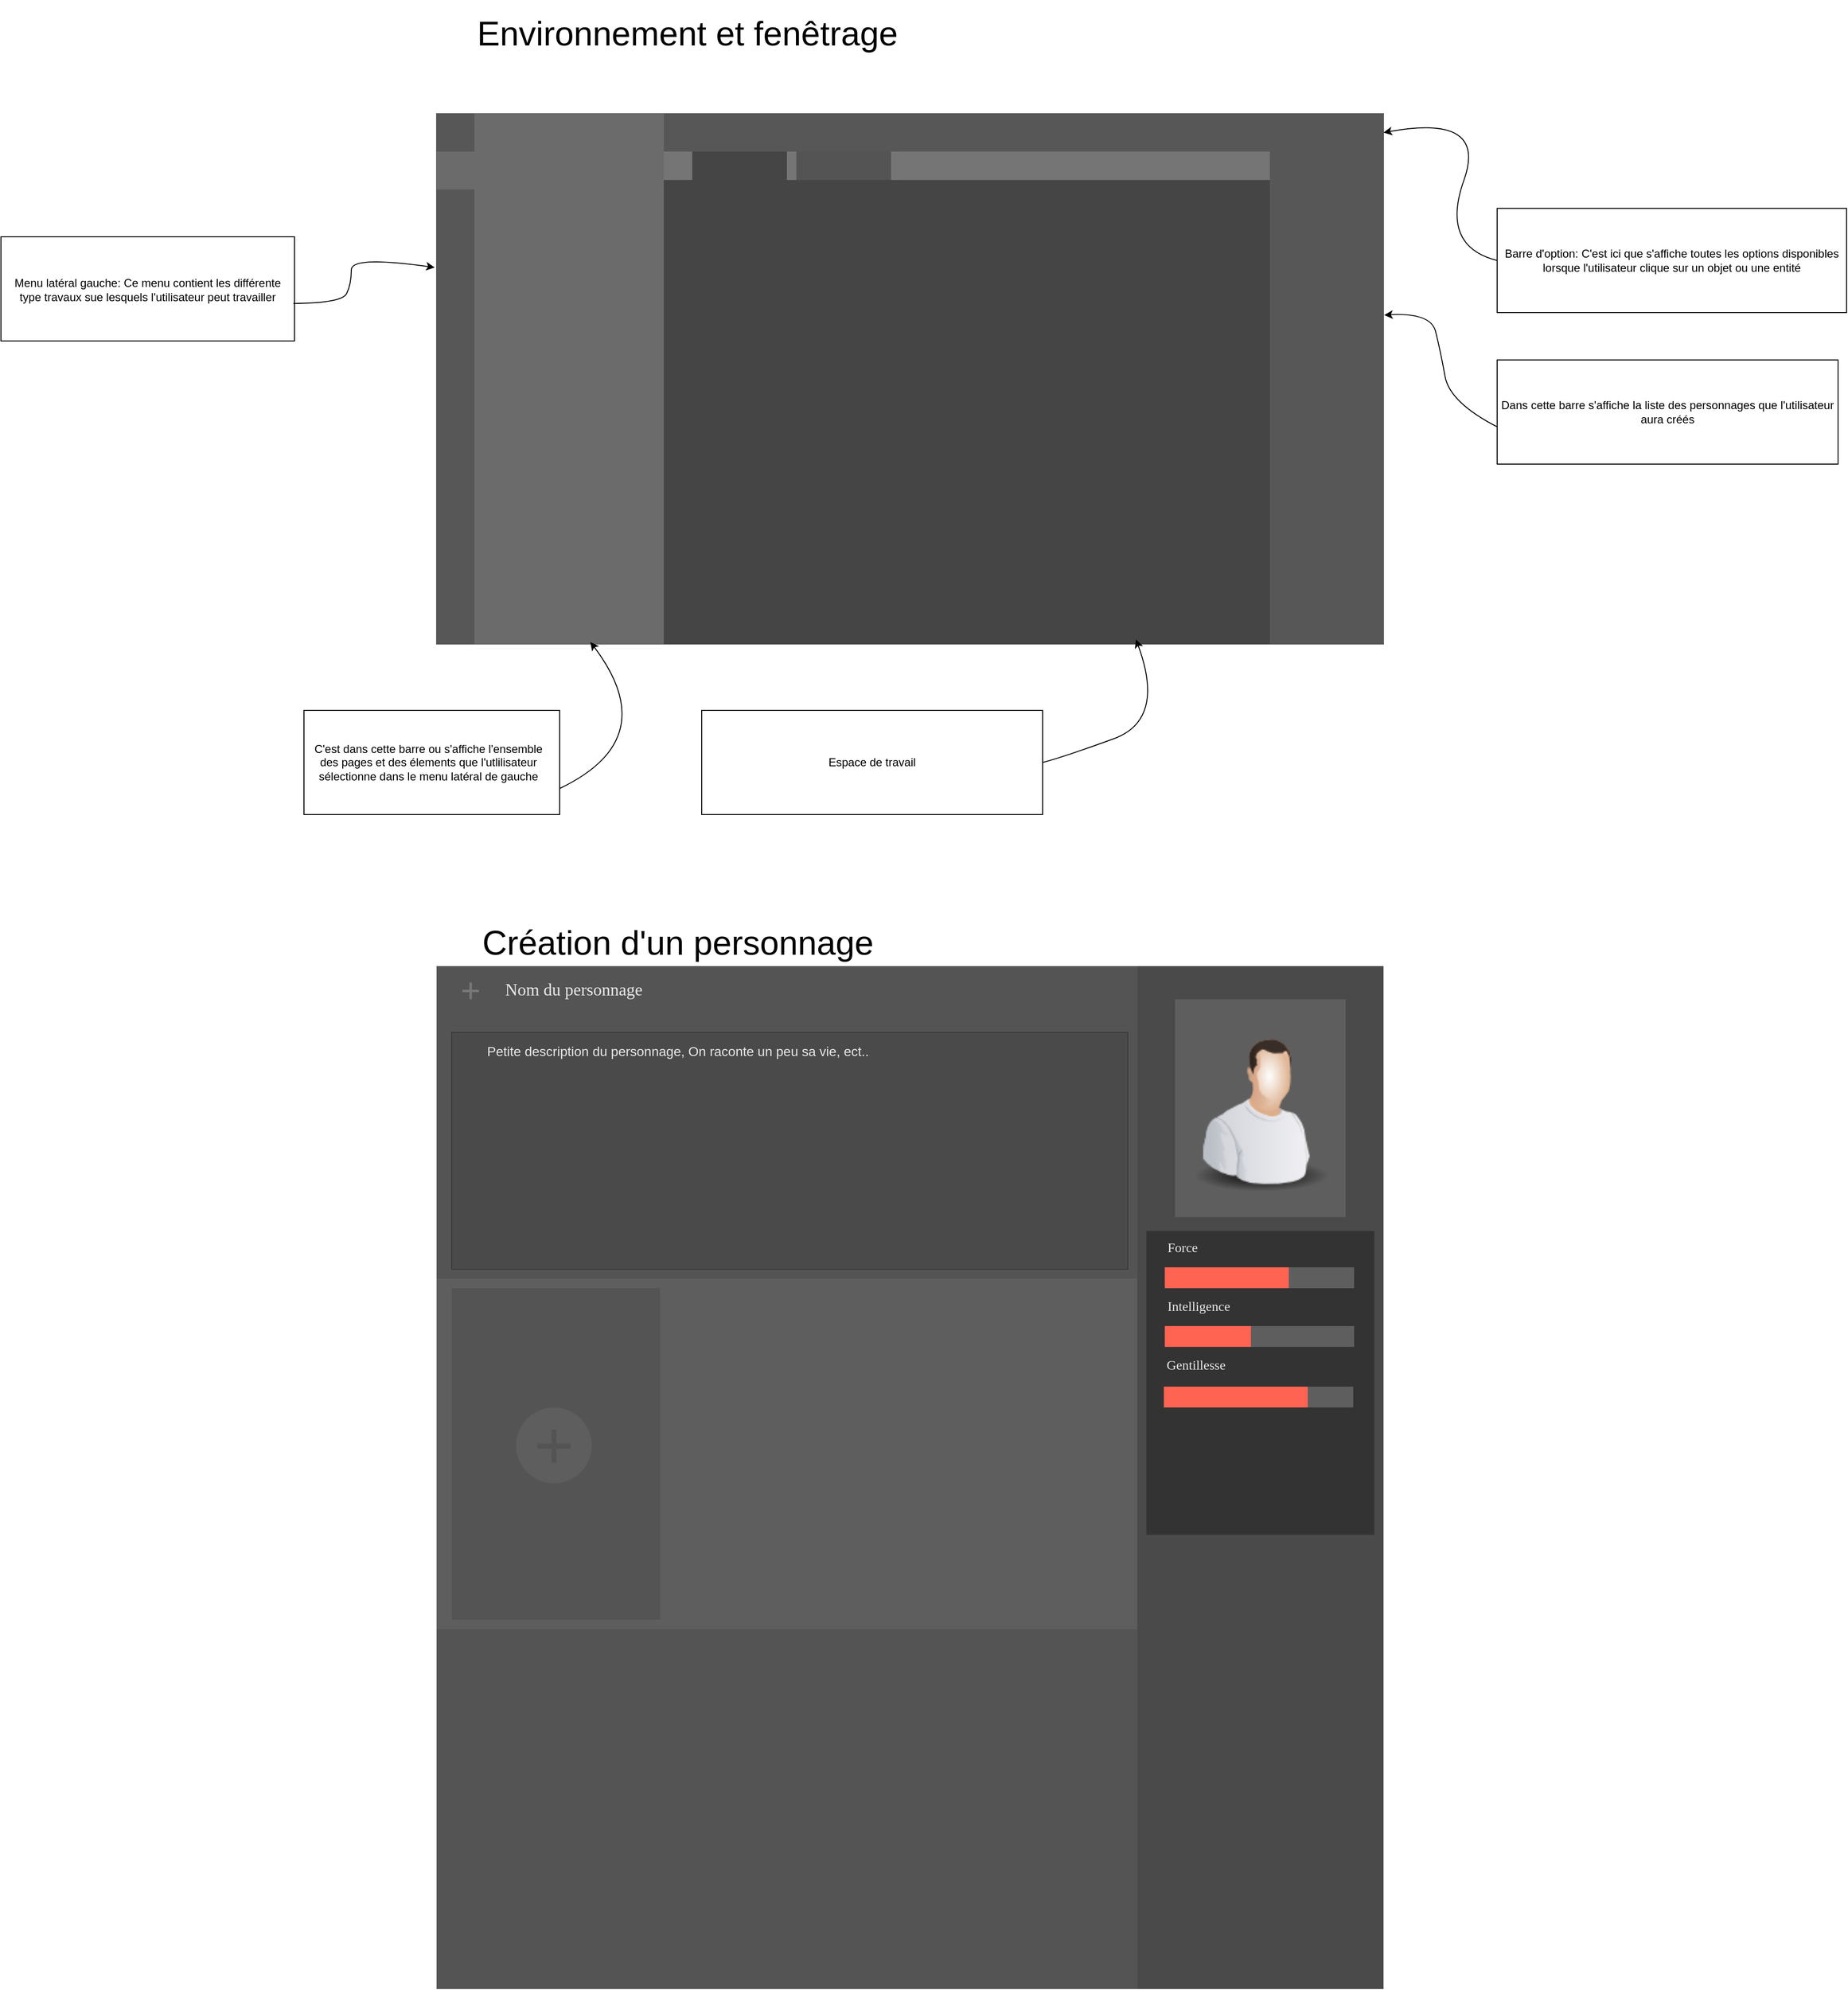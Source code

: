 <mxfile version="13.2.4" type="device" pages="2"><diagram id="NhR0tmmE2QeOGZkG1duh" name="Page-1"><mxGraphModel dx="2557" dy="2181" grid="1" gridSize="10" guides="1" tooltips="1" connect="1" arrows="1" fold="1" page="1" pageScale="1" pageWidth="827" pageHeight="1169" math="0" shadow="0"><root><mxCell id="0"/><mxCell id="1" parent="0"/><mxCell id="K31U8WOCR6UVMDyarKvv-1" value="&lt;font style=&quot;font-size: 36px&quot;&gt;Environnement et fenêtrage&lt;/font&gt;" style="text;html=1;strokeColor=none;fillColor=none;align=center;verticalAlign=middle;whiteSpace=wrap;rounded=0;fontSize=15;" parent="1" vertex="1"><mxGeometry x="-30" y="-900" width="530" height="70" as="geometry"/></mxCell><mxCell id="K31U8WOCR6UVMDyarKvv-19" value="" style="rounded=0;whiteSpace=wrap;html=1;fillColor=#858585;strokeColor=#666666;fontColor=#333333;" parent="1" vertex="1"><mxGeometry x="-30" y="-780" width="1000" height="560" as="geometry"/></mxCell><mxCell id="K31U8WOCR6UVMDyarKvv-23" value="" style="rounded=0;whiteSpace=wrap;html=1;fillColor=#575757;strokeColor=none;" parent="1" vertex="1"><mxGeometry x="-30" y="-780" width="40" height="560" as="geometry"/></mxCell><mxCell id="K31U8WOCR6UVMDyarKvv-25" value="" style="rounded=0;whiteSpace=wrap;html=1;fillColor=#6B6B6B;strokeColor=none;" parent="1" vertex="1"><mxGeometry x="10" y="-780" width="200" height="560" as="geometry"/></mxCell><mxCell id="K31U8WOCR6UVMDyarKvv-27" value="" style="rounded=0;whiteSpace=wrap;html=1;fillColor=#575757;strokeColor=none;" parent="1" vertex="1"><mxGeometry x="210" y="-780" width="760" height="40" as="geometry"/></mxCell><mxCell id="K31U8WOCR6UVMDyarKvv-28" value="" style="whiteSpace=wrap;html=1;aspect=fixed;fillColor=#6B6B6B;strokeColor=none;" parent="1" vertex="1"><mxGeometry x="-30" y="-740" width="40" height="40" as="geometry"/></mxCell><mxCell id="K31U8WOCR6UVMDyarKvv-29" value="" style="rounded=0;whiteSpace=wrap;html=1;fillColor=#575757;strokeColor=none;" parent="1" vertex="1"><mxGeometry x="850" y="-740" width="120" height="520" as="geometry"/></mxCell><mxCell id="K31U8WOCR6UVMDyarKvv-30" value="" style="rounded=0;whiteSpace=wrap;html=1;fillColor=#757575;strokeColor=none;" parent="1" vertex="1"><mxGeometry x="210" y="-740" width="640" height="30" as="geometry"/></mxCell><mxCell id="K31U8WOCR6UVMDyarKvv-31" value="" style="rounded=0;whiteSpace=wrap;html=1;fillColor=#454545;strokeColor=none;" parent="1" vertex="1"><mxGeometry x="210" y="-710" width="640" height="490" as="geometry"/></mxCell><mxCell id="K31U8WOCR6UVMDyarKvv-32" value="" style="rounded=0;whiteSpace=wrap;html=1;fillColor=#454545;strokeColor=none;" parent="1" vertex="1"><mxGeometry x="240" y="-740" width="100" height="30" as="geometry"/></mxCell><mxCell id="K31U8WOCR6UVMDyarKvv-33" value="" style="rounded=0;whiteSpace=wrap;html=1;fillColor=#545454;strokeColor=none;" parent="1" vertex="1"><mxGeometry x="350" y="-740" width="100" height="30" as="geometry"/></mxCell><mxCell id="K31U8WOCR6UVMDyarKvv-34" value="" style="curved=1;endArrow=classic;html=1;entryX=0.612;entryY=0.996;entryDx=0;entryDy=0;entryPerimeter=0;exitX=1;exitY=0.75;exitDx=0;exitDy=0;" parent="1" source="K31U8WOCR6UVMDyarKvv-35" target="K31U8WOCR6UVMDyarKvv-25" edge="1"><mxGeometry width="50" height="50" relative="1" as="geometry"><mxPoint x="140" y="-70" as="sourcePoint"/><mxPoint x="480" y="-310" as="targetPoint"/><Array as="points"><mxPoint x="210" y="-120"/></Array></mxGeometry></mxCell><mxCell id="K31U8WOCR6UVMDyarKvv-35" value="C'est dans cette barre ou s'affiche l'ensemble des pages et des élements que l'utlilisateur sélectionne dans le menu latéral de gauche" style="rounded=0;whiteSpace=wrap;html=1;spacingRight=7;" parent="1" vertex="1"><mxGeometry x="-170" y="-150" width="270" height="110" as="geometry"/></mxCell><mxCell id="K31U8WOCR6UVMDyarKvv-36" value="Menu latéral gauche: Ce menu contient les différente type travaux sue lesquels l'utilisateur peut travailler" style="rounded=0;whiteSpace=wrap;html=1;spacingTop=2;spacingLeft=6;spacingBottom=1;spacingRight=6;" parent="1" vertex="1"><mxGeometry x="-490" y="-650" width="310" height="110" as="geometry"/></mxCell><mxCell id="K31U8WOCR6UVMDyarKvv-37" value="" style="curved=1;endArrow=classic;html=1;entryX=-0.05;entryY=0.29;entryDx=0;entryDy=0;entryPerimeter=0;exitX=0.996;exitY=0.64;exitDx=0;exitDy=0;exitPerimeter=0;" parent="1" source="K31U8WOCR6UVMDyarKvv-36" target="K31U8WOCR6UVMDyarKvv-23" edge="1"><mxGeometry width="50" height="50" relative="1" as="geometry"><mxPoint x="-170" y="-580" as="sourcePoint"/><mxPoint x="-130" y="-630" as="targetPoint"/><Array as="points"><mxPoint x="-130" y="-580"/><mxPoint x="-120" y="-600"/><mxPoint x="-120" y="-630"/></Array></mxGeometry></mxCell><mxCell id="K31U8WOCR6UVMDyarKvv-38" value="Barre d'option: C'est ici que s'affiche toutes les options disponibles lorsque l'utilisateur clique sur un objet ou une entité" style="rounded=0;whiteSpace=wrap;html=1;" parent="1" vertex="1"><mxGeometry x="1090" y="-680" width="369" height="110" as="geometry"/></mxCell><mxCell id="K31U8WOCR6UVMDyarKvv-40" value="" style="curved=1;endArrow=classic;html=1;entryX=1;entryY=0.5;entryDx=0;entryDy=0;exitX=0;exitY=0.5;exitDx=0;exitDy=0;" parent="1" source="K31U8WOCR6UVMDyarKvv-38" target="K31U8WOCR6UVMDyarKvv-27" edge="1"><mxGeometry width="50" height="50" relative="1" as="geometry"><mxPoint x="1030" y="-660" as="sourcePoint"/><mxPoint x="1080" y="-710" as="targetPoint"/><Array as="points"><mxPoint x="1030" y="-640"/><mxPoint x="1080" y="-780"/></Array></mxGeometry></mxCell><mxCell id="K31U8WOCR6UVMDyarKvv-42" value="Dans cette barre s'affiche la liste des personnages que l'utilisateur aura créés" style="rounded=0;whiteSpace=wrap;html=1;" parent="1" vertex="1"><mxGeometry x="1090" y="-520" width="360" height="110" as="geometry"/></mxCell><mxCell id="K31U8WOCR6UVMDyarKvv-43" value="" style="curved=1;endArrow=classic;html=1;entryX=1.006;entryY=0.332;entryDx=0;entryDy=0;entryPerimeter=0;exitX=0.001;exitY=0.644;exitDx=0;exitDy=0;exitPerimeter=0;" parent="1" source="K31U8WOCR6UVMDyarKvv-42" target="K31U8WOCR6UVMDyarKvv-29" edge="1"><mxGeometry width="50" height="50" relative="1" as="geometry"><mxPoint x="1020" y="-520" as="sourcePoint"/><mxPoint x="1070" y="-570" as="targetPoint"/><Array as="points"><mxPoint x="1040" y="-475"/><mxPoint x="1030" y="-530"/><mxPoint x="1020" y="-570"/></Array></mxGeometry></mxCell><mxCell id="K31U8WOCR6UVMDyarKvv-44" value="Espace de travail" style="rounded=0;whiteSpace=wrap;html=1;" parent="1" vertex="1"><mxGeometry x="250" y="-150" width="360" height="110" as="geometry"/></mxCell><mxCell id="K31U8WOCR6UVMDyarKvv-45" value="" style="curved=1;endArrow=classic;html=1;exitX=1;exitY=0.5;exitDx=0;exitDy=0;entryX=0.779;entryY=0.99;entryDx=0;entryDy=0;entryPerimeter=0;" parent="1" source="K31U8WOCR6UVMDyarKvv-44" target="K31U8WOCR6UVMDyarKvv-31" edge="1"><mxGeometry width="50" height="50" relative="1" as="geometry"><mxPoint x="660" y="-120" as="sourcePoint"/><mxPoint x="710" y="-170" as="targetPoint"/><Array as="points"><mxPoint x="630" y="-100"/><mxPoint x="740" y="-140"/></Array></mxGeometry></mxCell><mxCell id="K31U8WOCR6UVMDyarKvv-47" value="&lt;font style=&quot;font-size: 36px&quot;&gt;Création d'un personnage&amp;nbsp;&lt;/font&gt;" style="text;html=1;strokeColor=none;fillColor=none;align=center;verticalAlign=middle;whiteSpace=wrap;rounded=0;" parent="1" vertex="1"><mxGeometry x="10" y="70" width="440" height="50" as="geometry"/></mxCell><mxCell id="K31U8WOCR6UVMDyarKvv-48" value="" style="rounded=0;whiteSpace=wrap;html=1;fillColor=#545454;gradientColor=none;strokeColor=none;" parent="1" vertex="1"><mxGeometry x="-30" y="120" width="1000" height="1080" as="geometry"/></mxCell><mxCell id="K31U8WOCR6UVMDyarKvv-49" value="&lt;font style=&quot;font-size: 18px&quot; color=&quot;#e8e8e8&quot; face=&quot;Verdana&quot;&gt;Nom du personnage&lt;/font&gt;" style="text;html=1;strokeColor=none;fillColor=none;align=center;verticalAlign=middle;whiteSpace=wrap;rounded=0;fontFamily=Calibri;" parent="1" vertex="1"><mxGeometry x="10" y="135" width="210" height="20" as="geometry"/></mxCell><mxCell id="K31U8WOCR6UVMDyarKvv-51" value="" style="rounded=0;whiteSpace=wrap;html=1;fillColor=#5E5E5E;gradientColor=none;strokeColor=none;" parent="1" vertex="1"><mxGeometry x="-30" y="450" width="740" height="370" as="geometry"/></mxCell><mxCell id="K31U8WOCR6UVMDyarKvv-52" value="" style="rounded=0;whiteSpace=wrap;html=1;fillColor=#545454;gradientColor=none;strokeColor=none;" parent="1" vertex="1"><mxGeometry x="-14" y="460" width="220" height="350" as="geometry"/></mxCell><mxCell id="K31U8WOCR6UVMDyarKvv-53" value="&lt;font style=&quot;font-size: 72px&quot; color=&quot;#545454&quot;&gt;+&lt;/font&gt;" style="ellipse;whiteSpace=wrap;html=1;fillColor=#5E5E5E;gradientColor=none;strokeColor=none;" parent="1" vertex="1"><mxGeometry x="54" y="586" width="80" height="80" as="geometry"/></mxCell><mxCell id="K31U8WOCR6UVMDyarKvv-54" value="" style="rounded=0;whiteSpace=wrap;html=1;fillColor=#4A4A4A;gradientColor=none;strokeColor=none;" parent="1" vertex="1"><mxGeometry x="710" y="120" width="260" height="1080" as="geometry"/></mxCell><mxCell id="K31U8WOCR6UVMDyarKvv-55" value="&lt;font style=&quot;font-size: 36px&quot; color=&quot;#787878&quot;&gt;+&lt;/font&gt;" style="text;html=1;strokeColor=none;fillColor=none;align=center;verticalAlign=middle;whiteSpace=wrap;rounded=0;" parent="1" vertex="1"><mxGeometry x="-14" y="130" width="40" height="30" as="geometry"/></mxCell><mxCell id="K31U8WOCR6UVMDyarKvv-57" value="" style="rounded=0;whiteSpace=wrap;html=1;fillColor=#4A4A4A;gradientColor=none;strokeColor=#383838;glass=0;comic=0;shadow=0;align=left;" parent="1" vertex="1"><mxGeometry x="-14" y="190" width="714" height="250" as="geometry"/></mxCell><mxCell id="K31U8WOCR6UVMDyarKvv-58" value="" style="rounded=0;whiteSpace=wrap;html=1;fillColor=#5E5E5E;gradientColor=none;strokeColor=none;" parent="1" vertex="1"><mxGeometry x="750" y="155" width="180" height="230" as="geometry"/></mxCell><mxCell id="K31U8WOCR6UVMDyarKvv-72" value="" style="rounded=0;whiteSpace=wrap;html=1;shadow=0;glass=0;comic=0;strokeColor=#383838;fillColor=#333333;gradientColor=none;" parent="1" vertex="1"><mxGeometry x="720" y="400" width="240" height="320" as="geometry"/></mxCell><mxCell id="K31U8WOCR6UVMDyarKvv-73" value="&lt;font style=&quot;font-size: 14px&quot; color=&quot;#e8e8e8&quot; face=&quot;Verdana&quot;&gt;Force&lt;/font&gt;" style="text;html=1;strokeColor=none;fillColor=none;align=left;verticalAlign=middle;whiteSpace=wrap;rounded=0;fontFamily=Calibri;" parent="1" vertex="1"><mxGeometry x="740" y="408" width="200" height="20" as="geometry"/></mxCell><mxCell id="K31U8WOCR6UVMDyarKvv-74" value="" style="rounded=0;whiteSpace=wrap;html=1;fillColor=#5E5E5E;gradientColor=none;strokeColor=none;" parent="1" vertex="1"><mxGeometry x="739" y="438" width="200" height="22" as="geometry"/></mxCell><mxCell id="K31U8WOCR6UVMDyarKvv-75" value="" style="rounded=0;whiteSpace=wrap;html=1;fillColor=#FF6352;gradientColor=none;strokeColor=none;" parent="1" vertex="1"><mxGeometry x="739" y="438" width="131" height="22" as="geometry"/></mxCell><mxCell id="K31U8WOCR6UVMDyarKvv-79" value="" style="rounded=0;whiteSpace=wrap;html=1;fillColor=#5E5E5E;gradientColor=none;strokeColor=none;" parent="1" vertex="1"><mxGeometry x="739" y="500" width="200" height="22" as="geometry"/></mxCell><mxCell id="K31U8WOCR6UVMDyarKvv-80" value="" style="rounded=0;whiteSpace=wrap;html=1;fillColor=#FF6352;gradientColor=none;strokeColor=none;" parent="1" vertex="1"><mxGeometry x="739" y="500" width="91" height="22" as="geometry"/></mxCell><mxCell id="K31U8WOCR6UVMDyarKvv-81" value="&lt;font style=&quot;font-size: 14px&quot; color=&quot;#e8e8e8&quot; face=&quot;Verdana&quot;&gt;Intelligence&lt;/font&gt;" style="text;html=1;strokeColor=none;fillColor=none;align=left;verticalAlign=middle;whiteSpace=wrap;rounded=0;fontFamily=Calibri;" parent="1" vertex="1"><mxGeometry x="740" y="470" width="200" height="20" as="geometry"/></mxCell><mxCell id="K31U8WOCR6UVMDyarKvv-82" value="" style="rounded=0;whiteSpace=wrap;html=1;fillColor=#5E5E5E;gradientColor=none;strokeColor=none;" parent="1" vertex="1"><mxGeometry x="738" y="564" width="200" height="22" as="geometry"/></mxCell><mxCell id="K31U8WOCR6UVMDyarKvv-83" value="" style="rounded=0;whiteSpace=wrap;html=1;fillColor=#FF6352;gradientColor=none;strokeColor=none;" parent="1" vertex="1"><mxGeometry x="738" y="564" width="152" height="22" as="geometry"/></mxCell><mxCell id="K31U8WOCR6UVMDyarKvv-84" value="&lt;font style=&quot;font-size: 14px&quot; color=&quot;#e8e8e8&quot; face=&quot;Verdana&quot;&gt;Gentillesse&lt;/font&gt;" style="text;html=1;strokeColor=none;fillColor=none;align=left;verticalAlign=middle;whiteSpace=wrap;rounded=0;fontFamily=Calibri;" parent="1" vertex="1"><mxGeometry x="739" y="534" width="200" height="16" as="geometry"/></mxCell><mxCell id="K31U8WOCR6UVMDyarKvv-86" value="" style="image;html=1;labelBackgroundColor=#ffffff;image=img/lib/clip_art/people/Worker_Man_128x128.png;rounded=0;shadow=0;glass=0;comic=0;strokeColor=#383838;fillColor=#FF6352;gradientColor=none;" parent="1" vertex="1"><mxGeometry x="750" y="160" width="180" height="220" as="geometry"/></mxCell><mxCell id="K31U8WOCR6UVMDyarKvv-88" value="&lt;font style=&quot;font-size: 14px&quot; color=&quot;#e8e8e8&quot;&gt;Petite description du personnage, On raconte un peu sa vie, ect..&lt;/font&gt;" style="text;html=1;strokeColor=none;fillColor=none;align=center;verticalAlign=middle;whiteSpace=wrap;rounded=0;shadow=0;glass=0;comic=0;" parent="1" vertex="1"><mxGeometry x="-10" y="200" width="470" height="20" as="geometry"/></mxCell></root></mxGraphModel></diagram><diagram id="n9_U4z78e0iEk6IvtrRF" name="Page-2"><mxGraphModel dx="2048" dy="714" grid="1" gridSize="10" guides="1" tooltips="1" connect="1" arrows="1" fold="1" page="1" pageScale="1" pageWidth="827" pageHeight="1169" math="0" shadow="0"><root><mxCell id="5NTEbH2saQLN-34gqAGE-0"/><mxCell id="5NTEbH2saQLN-34gqAGE-1" parent="5NTEbH2saQLN-34gqAGE-0"/><mxCell id="tdmriv_5xvE8yJYwwizY-21" value="" style="rounded=0;whiteSpace=wrap;html=1;" vertex="1" parent="5NTEbH2saQLN-34gqAGE-1"><mxGeometry x="130" y="240" width="240" height="780" as="geometry"/></mxCell><mxCell id="tdmriv_5xvE8yJYwwizY-16" value="" style="rounded=0;whiteSpace=wrap;html=1;" vertex="1" parent="5NTEbH2saQLN-34gqAGE-1"><mxGeometry x="1430" y="240" width="240" height="780" as="geometry"/></mxCell><mxCell id="tdmriv_5xvE8yJYwwizY-15" value="" style="rounded=0;whiteSpace=wrap;html=1;" vertex="1" parent="5NTEbH2saQLN-34gqAGE-1"><mxGeometry x="1100" y="240" width="240" height="780" as="geometry"/></mxCell><mxCell id="tdmriv_5xvE8yJYwwizY-5" value="" style="rounded=0;whiteSpace=wrap;html=1;" vertex="1" parent="5NTEbH2saQLN-34gqAGE-1"><mxGeometry x="780" y="240" width="240" height="780" as="geometry"/></mxCell><mxCell id="5NTEbH2saQLN-34gqAGE-17" value="" style="rounded=0;whiteSpace=wrap;html=1;" vertex="1" parent="5NTEbH2saQLN-34gqAGE-1"><mxGeometry x="460" y="240" width="240" height="900" as="geometry"/></mxCell><mxCell id="5NTEbH2saQLN-34gqAGE-2" value="&lt;font style=&quot;font-size: 36px&quot;&gt;Modèle d'organisation:&lt;br&gt;Model, View, Controler (MVS)&lt;br&gt;en js&amp;nbsp;&lt;/font&gt;" style="text;html=1;strokeColor=none;fillColor=none;align=center;verticalAlign=middle;whiteSpace=wrap;rounded=0;" vertex="1" parent="5NTEbH2saQLN-34gqAGE-1"><mxGeometry x="150" y="60" width="530" height="140" as="geometry"/></mxCell><mxCell id="5NTEbH2saQLN-34gqAGE-5" value="main.js" style="rounded=1;whiteSpace=wrap;html=1;" vertex="1" parent="5NTEbH2saQLN-34gqAGE-1"><mxGeometry x="-100" y="240" width="120" height="60" as="geometry"/></mxCell><mxCell id="5NTEbH2saQLN-34gqAGE-7" value="topToolbar.js" style="rounded=1;whiteSpace=wrap;html=1;" vertex="1" parent="5NTEbH2saQLN-34gqAGE-1"><mxGeometry x="485" y="300" width="190" height="60" as="geometry"/></mxCell><mxCell id="5NTEbH2saQLN-34gqAGE-8" value="statusBar.js" style="rounded=1;whiteSpace=wrap;html=1;" vertex="1" parent="5NTEbH2saQLN-34gqAGE-1"><mxGeometry x="485" y="460" width="190" height="60" as="geometry"/></mxCell><mxCell id="5NTEbH2saQLN-34gqAGE-9" value="workSpace.js" style="rounded=1;whiteSpace=wrap;html=1;" vertex="1" parent="5NTEbH2saQLN-34gqAGE-1"><mxGeometry x="485" y="540" width="190" height="60" as="geometry"/></mxCell><mxCell id="5NTEbH2saQLN-34gqAGE-10" value="tabulation.js" style="rounded=1;whiteSpace=wrap;html=1;" vertex="1" parent="5NTEbH2saQLN-34gqAGE-1"><mxGeometry x="485" y="620" width="190" height="60" as="geometry"/></mxCell><mxCell id="5NTEbH2saQLN-34gqAGE-11" value="topToolbarButton.js" style="rounded=1;whiteSpace=wrap;html=1;" vertex="1" parent="5NTEbH2saQLN-34gqAGE-1"><mxGeometry x="485" y="380" width="190" height="60" as="geometry"/></mxCell><mxCell id="5NTEbH2saQLN-34gqAGE-12" value="RightMenu.js" style="rounded=1;whiteSpace=wrap;html=1;" vertex="1" parent="5NTEbH2saQLN-34gqAGE-1"><mxGeometry x="485" y="700" width="190" height="60" as="geometry"/></mxCell><mxCell id="5NTEbH2saQLN-34gqAGE-13" value="propertiesBar.js" style="rounded=1;whiteSpace=wrap;html=1;" vertex="1" parent="5NTEbH2saQLN-34gqAGE-1"><mxGeometry x="485" y="780" width="190" height="60" as="geometry"/></mxCell><mxCell id="5NTEbH2saQLN-34gqAGE-14" value="leftBar.js" style="rounded=1;whiteSpace=wrap;html=1;" vertex="1" parent="5NTEbH2saQLN-34gqAGE-1"><mxGeometry x="480" y="940" width="190" height="60" as="geometry"/></mxCell><mxCell id="5NTEbH2saQLN-34gqAGE-15" value="propertiesBarElement.js" style="rounded=1;whiteSpace=wrap;html=1;" vertex="1" parent="5NTEbH2saQLN-34gqAGE-1"><mxGeometry x="485" y="860" width="190" height="60" as="geometry"/></mxCell><mxCell id="tdmriv_5xvE8yJYwwizY-0" value="Vue - système fenêtrage - système de base" style="text;html=1;strokeColor=none;fillColor=none;align=center;verticalAlign=middle;whiteSpace=wrap;rounded=0;" vertex="1" parent="5NTEbH2saQLN-34gqAGE-1"><mxGeometry x="480" y="250" width="210" height="40" as="geometry"/></mxCell><mxCell id="tdmriv_5xvE8yJYwwizY-1" value="charater.js" style="rounded=1;whiteSpace=wrap;html=1;" vertex="1" parent="5NTEbH2saQLN-34gqAGE-1"><mxGeometry x="810" y="300" width="180" height="60" as="geometry"/></mxCell><mxCell id="tdmriv_5xvE8yJYwwizY-2" value="Module" style="text;html=1;strokeColor=none;fillColor=none;align=center;verticalAlign=middle;whiteSpace=wrap;rounded=0;" vertex="1" parent="5NTEbH2saQLN-34gqAGE-1"><mxGeometry x="230" y="260" width="40" height="20" as="geometry"/></mxCell><mxCell id="tdmriv_5xvE8yJYwwizY-3" value="bdPage.js" style="rounded=1;whiteSpace=wrap;html=1;" vertex="1" parent="5NTEbH2saQLN-34gqAGE-1"><mxGeometry x="810" y="380" width="180" height="60" as="geometry"/></mxCell><mxCell id="tdmriv_5xvE8yJYwwizY-4" value="bsStrip.js" style="rounded=1;whiteSpace=wrap;html=1;" vertex="1" parent="5NTEbH2saQLN-34gqAGE-1"><mxGeometry x="810" y="460" width="180" height="60" as="geometry"/></mxCell><mxCell id="tdmriv_5xvE8yJYwwizY-6" value="charaterView.js" style="rounded=1;whiteSpace=wrap;html=1;" vertex="1" parent="5NTEbH2saQLN-34gqAGE-1"><mxGeometry x="1130" y="300" width="180" height="60" as="geometry"/></mxCell><mxCell id="tdmriv_5xvE8yJYwwizY-7" value="Vue - tabulation" style="text;html=1;strokeColor=none;fillColor=none;align=center;verticalAlign=middle;whiteSpace=wrap;rounded=0;" vertex="1" parent="5NTEbH2saQLN-34gqAGE-1"><mxGeometry x="1150" y="260" width="140" height="20" as="geometry"/></mxCell><mxCell id="tdmriv_5xvE8yJYwwizY-9" value="pageModelisation.js" style="rounded=1;whiteSpace=wrap;html=1;" vertex="1" parent="5NTEbH2saQLN-34gqAGE-1"><mxGeometry x="1130" y="380" width="180" height="60" as="geometry"/></mxCell><mxCell id="tdmriv_5xvE8yJYwwizY-10" value="Vue - RightBar" style="text;html=1;strokeColor=none;fillColor=none;align=center;verticalAlign=middle;whiteSpace=wrap;rounded=0;" vertex="1" parent="5NTEbH2saQLN-34gqAGE-1"><mxGeometry x="1480" y="260" width="140" height="20" as="geometry"/></mxCell><mxCell id="tdmriv_5xvE8yJYwwizY-11" value="charatersList.js" style="rounded=1;whiteSpace=wrap;html=1;" vertex="1" parent="5NTEbH2saQLN-34gqAGE-1"><mxGeometry x="1460" y="300" width="180" height="60" as="geometry"/></mxCell><mxCell id="tdmriv_5xvE8yJYwwizY-12" value="colorWheel.js" style="rounded=1;whiteSpace=wrap;html=1;" vertex="1" parent="5NTEbH2saQLN-34gqAGE-1"><mxGeometry x="1460" y="380" width="180" height="60" as="geometry"/></mxCell><mxCell id="tdmriv_5xvE8yJYwwizY-13" value="LayoutList.js" style="rounded=1;whiteSpace=wrap;html=1;" vertex="1" parent="5NTEbH2saQLN-34gqAGE-1"><mxGeometry x="1460" y="460" width="180" height="60" as="geometry"/></mxCell><mxCell id="tdmriv_5xvE8yJYwwizY-14" value="PropertiesBar.js" style="rounded=1;whiteSpace=wrap;html=1;" vertex="1" parent="5NTEbH2saQLN-34gqAGE-1"><mxGeometry x="1460" y="540" width="180" height="60" as="geometry"/></mxCell><mxCell id="tdmriv_5xvE8yJYwwizY-20" value="splitter.js" style="rounded=1;whiteSpace=wrap;html=1;" vertex="1" parent="5NTEbH2saQLN-34gqAGE-1"><mxGeometry x="155" y="300" width="190" height="60" as="geometry"/></mxCell><mxCell id="tdmriv_5xvE8yJYwwizY-22" value="contentManager.js" style="rounded=1;whiteSpace=wrap;html=1;" vertex="1" parent="5NTEbH2saQLN-34gqAGE-1"><mxGeometry x="155" y="380" width="190" height="60" as="geometry"/></mxCell><mxCell id="tdmriv_5xvE8yJYwwizY-23" value="leftBarMenu.js" style="rounded=1;whiteSpace=wrap;html=1;" vertex="1" parent="5NTEbH2saQLN-34gqAGE-1"><mxGeometry x="480" y="1020" width="190" height="60" as="geometry"/></mxCell></root></mxGraphModel></diagram></mxfile>